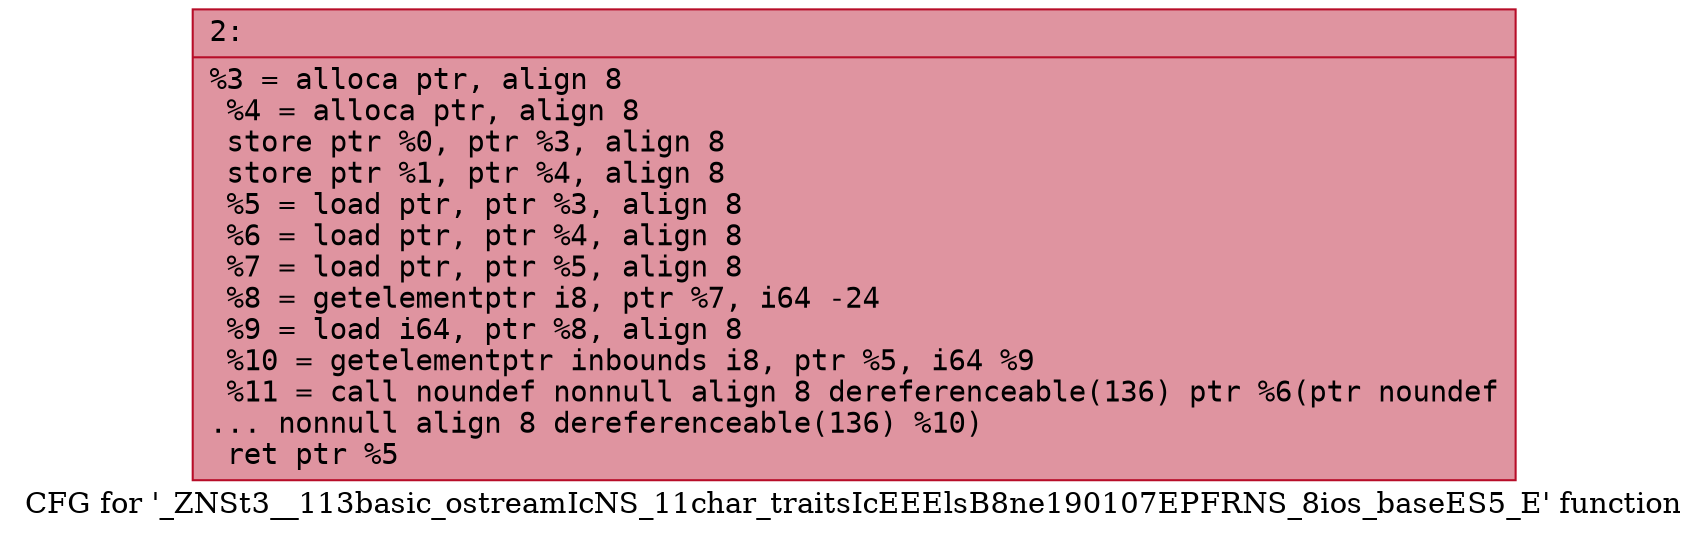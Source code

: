 digraph "CFG for '_ZNSt3__113basic_ostreamIcNS_11char_traitsIcEEElsB8ne190107EPFRNS_8ios_baseES5_E' function" {
	label="CFG for '_ZNSt3__113basic_ostreamIcNS_11char_traitsIcEEElsB8ne190107EPFRNS_8ios_baseES5_E' function";

	Node0x600000dbf4d0 [shape=record,color="#b70d28ff", style=filled, fillcolor="#b70d2870" fontname="Courier",label="{2:\l|  %3 = alloca ptr, align 8\l  %4 = alloca ptr, align 8\l  store ptr %0, ptr %3, align 8\l  store ptr %1, ptr %4, align 8\l  %5 = load ptr, ptr %3, align 8\l  %6 = load ptr, ptr %4, align 8\l  %7 = load ptr, ptr %5, align 8\l  %8 = getelementptr i8, ptr %7, i64 -24\l  %9 = load i64, ptr %8, align 8\l  %10 = getelementptr inbounds i8, ptr %5, i64 %9\l  %11 = call noundef nonnull align 8 dereferenceable(136) ptr %6(ptr noundef\l... nonnull align 8 dereferenceable(136) %10)\l  ret ptr %5\l}"];
}
